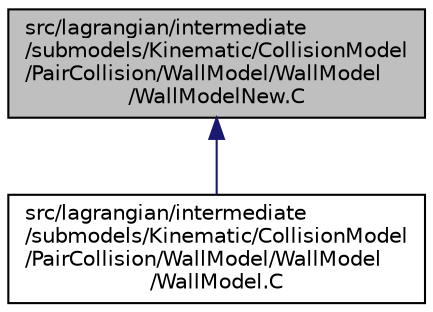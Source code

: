 digraph "src/lagrangian/intermediate/submodels/Kinematic/CollisionModel/PairCollision/WallModel/WallModel/WallModelNew.C"
{
  bgcolor="transparent";
  edge [fontname="Helvetica",fontsize="10",labelfontname="Helvetica",labelfontsize="10"];
  node [fontname="Helvetica",fontsize="10",shape=record];
  Node1 [label="src/lagrangian/intermediate\l/submodels/Kinematic/CollisionModel\l/PairCollision/WallModel/WallModel\l/WallModelNew.C",height=0.2,width=0.4,color="black", fillcolor="grey75", style="filled", fontcolor="black"];
  Node1 -> Node2 [dir="back",color="midnightblue",fontsize="10",style="solid",fontname="Helvetica"];
  Node2 [label="src/lagrangian/intermediate\l/submodels/Kinematic/CollisionModel\l/PairCollision/WallModel/WallModel\l/WallModel.C",height=0.2,width=0.4,color="black",URL="$a06928.html"];
}
